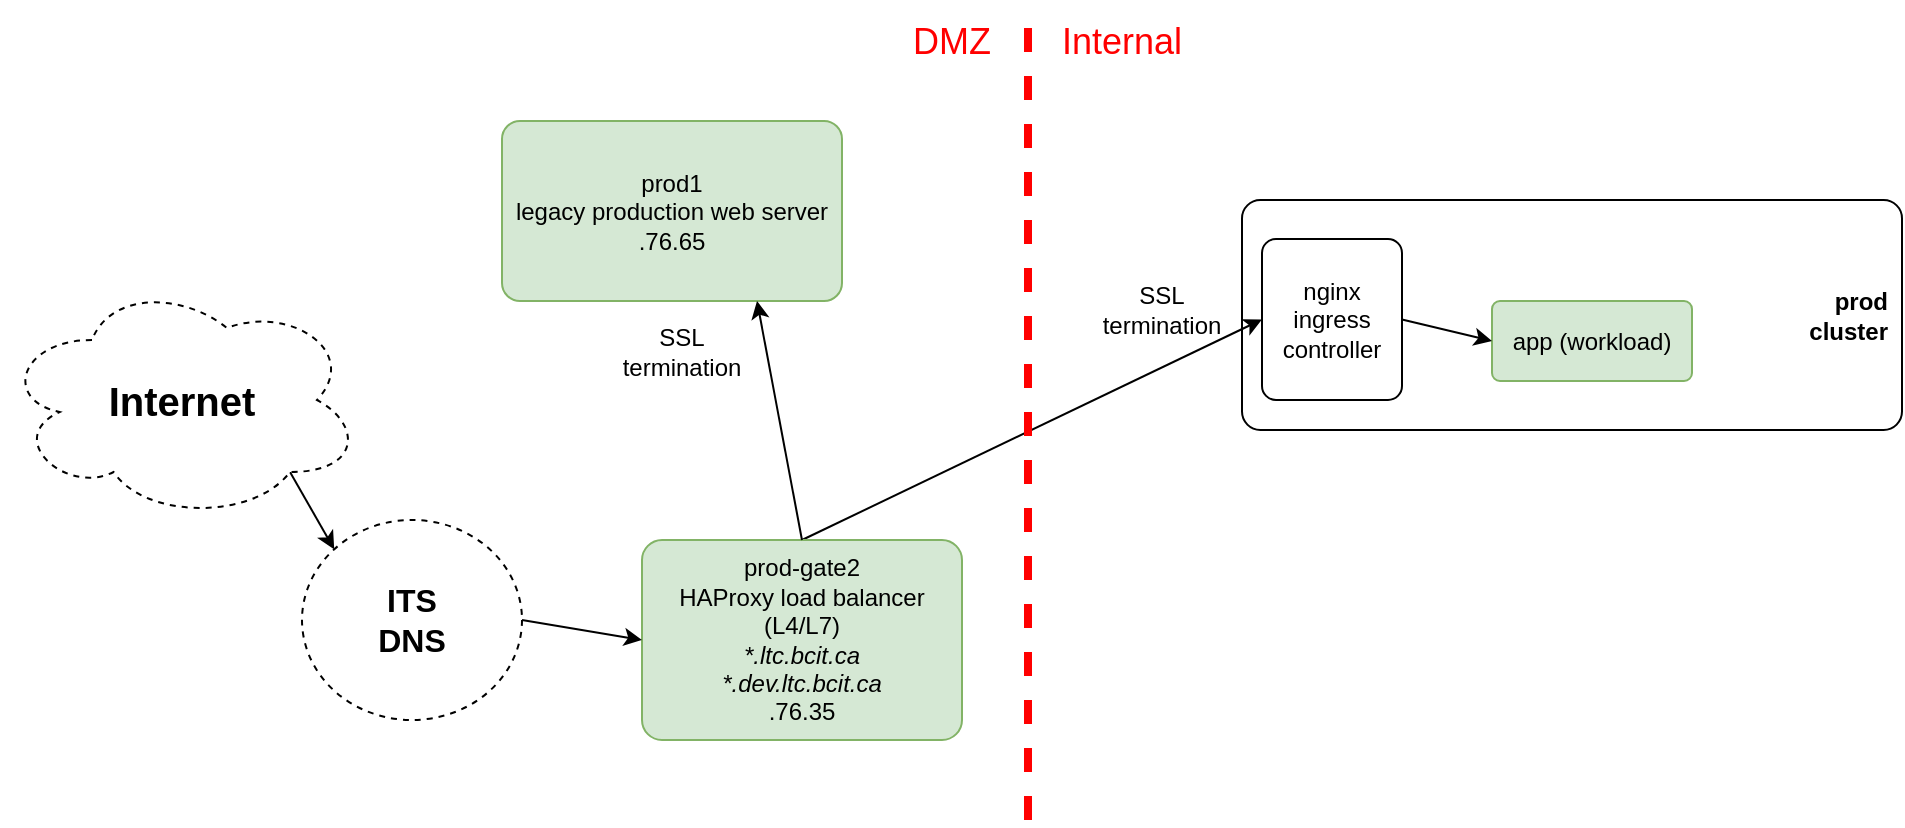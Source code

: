 <mxfile version="16.4.0" type="device"><diagram id="jypZsJmhGCqAaLn2Il6_" name="Page-1"><mxGraphModel dx="1956" dy="829" grid="1" gridSize="10" guides="1" tooltips="1" connect="1" arrows="1" fold="1" page="1" pageScale="1" pageWidth="850" pageHeight="1100" math="0" shadow="0"><root><mxCell id="0"/><mxCell id="1" parent="0"/><mxCell id="ssO4QC-9UpLF29hUccAE-64" style="rounded=0;orthogonalLoop=1;jettySize=auto;html=1;exitX=0.8;exitY=0.8;exitDx=0;exitDy=0;exitPerimeter=0;entryX=0;entryY=0;entryDx=0;entryDy=0;" parent="1" source="ssO4QC-9UpLF29hUccAE-2" target="ssO4QC-9UpLF29hUccAE-63" edge="1"><mxGeometry relative="1" as="geometry"><mxPoint x="-701" y="735.5" as="targetPoint"/><mxPoint x="-307" y="760" as="sourcePoint"/></mxGeometry></mxCell><mxCell id="ssO4QC-9UpLF29hUccAE-2" value="&lt;b&gt;&lt;font style=&quot;font-size: 20px&quot;&gt;Internet&lt;/font&gt;&lt;/b&gt;" style="ellipse;shape=cloud;whiteSpace=wrap;html=1;align=center;dashed=1;" parent="1" vertex="1"><mxGeometry x="-400" y="700" width="180" height="120" as="geometry"/></mxCell><mxCell id="ssO4QC-9UpLF29hUccAE-78" style="edgeStyle=none;orthogonalLoop=1;jettySize=auto;html=1;exitX=0.5;exitY=0;exitDx=0;exitDy=0;entryX=0;entryY=0.5;entryDx=0;entryDy=0;" parent="1" source="ssO4QC-9UpLF29hUccAE-3" target="U7uF_MtVYGgiVAcWDa_c-1" edge="1"><mxGeometry relative="1" as="geometry"><mxPoint x="284" y="712" as="targetPoint"/></mxGeometry></mxCell><mxCell id="ssO4QC-9UpLF29hUccAE-3" value="prod-gate2&lt;br&gt;HAProxy load balancer (L4/L7)&lt;br&gt;&lt;i&gt;*.ltc.bcit.ca&lt;br&gt;&lt;/i&gt;&lt;i&gt;*.dev.ltc.bcit.ca&lt;br&gt;&lt;/i&gt;.76.35" style="rounded=1;arcSize=10;whiteSpace=wrap;html=1;align=center;fillColor=#d5e8d4;strokeColor=#82b366;" parent="1" vertex="1"><mxGeometry x="-80" y="830" width="160" height="100" as="geometry"/></mxCell><mxCell id="ssO4QC-9UpLF29hUccAE-30" value="prod1&lt;br&gt;legacy production web server&lt;br&gt;.76.65" style="rounded=1;arcSize=10;whiteSpace=wrap;html=1;align=center;fillColor=#d5e8d4;strokeColor=#82b366;" parent="1" vertex="1"><mxGeometry x="-150" y="620.5" width="170" height="90" as="geometry"/></mxCell><mxCell id="ssO4QC-9UpLF29hUccAE-69" style="edgeStyle=none;orthogonalLoop=1;jettySize=auto;html=1;entryX=0;entryY=0.5;entryDx=0;entryDy=0;exitX=1;exitY=0.5;exitDx=0;exitDy=0;strokeWidth=1;strokeColor=#000000;" parent="1" source="ssO4QC-9UpLF29hUccAE-63" target="ssO4QC-9UpLF29hUccAE-3" edge="1"><mxGeometry relative="1" as="geometry"><mxPoint x="-671.25" y="820.5" as="sourcePoint"/><mxPoint x="-487.27" y="732.53" as="targetPoint"/></mxGeometry></mxCell><mxCell id="ssO4QC-9UpLF29hUccAE-63" value="&lt;b style=&quot;font-size: 16px&quot;&gt;ITS&lt;br&gt;DNS&lt;/b&gt;" style="ellipse;whiteSpace=wrap;html=1;align=center;dashed=1;rounded=1;fillColor=none;" parent="1" vertex="1"><mxGeometry x="-250" y="820" width="110" height="100" as="geometry"/></mxCell><mxCell id="LwrFlGE9gnEI0ruCcwtA-46" value="&lt;font color=&quot;#ff0000&quot; style=&quot;font-size: 18px&quot;&gt;DMZ&lt;/font&gt;" style="text;html=1;strokeColor=none;fillColor=none;align=center;verticalAlign=middle;whiteSpace=wrap;rounded=0;dashed=1;fontSize=20;labelPosition=center;verticalLabelPosition=middle;" parent="1" vertex="1"><mxGeometry x="40" y="560" width="70" height="40" as="geometry"/></mxCell><mxCell id="LwrFlGE9gnEI0ruCcwtA-48" value="&lt;font color=&quot;#ff0000&quot; style=&quot;font-size: 18px&quot;&gt;Internal&lt;/font&gt;" style="text;html=1;strokeColor=none;fillColor=none;align=center;verticalAlign=middle;whiteSpace=wrap;rounded=0;dashed=1;fontSize=20;" parent="1" vertex="1"><mxGeometry x="110" y="560" width="100" height="40" as="geometry"/></mxCell><mxCell id="LwrFlGE9gnEI0ruCcwtA-50" value="" style="endArrow=none;dashed=1;html=1;strokeWidth=4;rounded=1;fontSize=26;fontColor=#FF0000;strokeColor=#FF0000;" parent="1" edge="1"><mxGeometry width="50" height="50" relative="1" as="geometry"><mxPoint x="113" y="970" as="sourcePoint"/><mxPoint x="113" y="570" as="targetPoint"/></mxGeometry></mxCell><mxCell id="ssO4QC-9UpLF29hUccAE-26" value="&lt;b&gt;prod&lt;br&gt;cluster&lt;/b&gt;" style="shape=ext;margin=3;double=0;whiteSpace=wrap;html=1;align=right;fillColor=none;rounded=1;spacingRight=5;arcSize=8;" parent="1" vertex="1"><mxGeometry x="220" y="660" width="330" height="115" as="geometry"/></mxCell><mxCell id="ssO4QC-9UpLF29hUccAE-12" value="app (workload)" style="rounded=1;arcSize=10;whiteSpace=wrap;html=1;align=center;fillColor=#d5e8d4;strokeColor=#82b366;" parent="1" vertex="1"><mxGeometry x="345" y="710.5" width="100" height="40" as="geometry"/></mxCell><mxCell id="U7uF_MtVYGgiVAcWDa_c-1" value="nginx ingress controller" style="rounded=1;arcSize=10;whiteSpace=wrap;html=1;align=center;" vertex="1" parent="1"><mxGeometry x="230" y="679.5" width="70" height="80.5" as="geometry"/></mxCell><mxCell id="U7uF_MtVYGgiVAcWDa_c-2" style="edgeStyle=none;orthogonalLoop=1;jettySize=auto;html=1;exitX=1;exitY=0.5;exitDx=0;exitDy=0;entryX=0;entryY=0.5;entryDx=0;entryDy=0;" edge="1" parent="1" source="U7uF_MtVYGgiVAcWDa_c-1" target="ssO4QC-9UpLF29hUccAE-12"><mxGeometry relative="1" as="geometry"><mxPoint x="230" y="756.25" as="targetPoint"/><mxPoint x="-60" y="785" as="sourcePoint"/></mxGeometry></mxCell><mxCell id="U7uF_MtVYGgiVAcWDa_c-3" value="SSL termination" style="text;html=1;strokeColor=none;fillColor=none;align=center;verticalAlign=middle;whiteSpace=wrap;rounded=0;" vertex="1" parent="1"><mxGeometry x="150" y="700" width="60" height="30" as="geometry"/></mxCell><mxCell id="U7uF_MtVYGgiVAcWDa_c-4" value="SSL termination" style="text;html=1;strokeColor=none;fillColor=none;align=center;verticalAlign=middle;whiteSpace=wrap;rounded=0;" vertex="1" parent="1"><mxGeometry x="-90" y="720.5" width="60" height="30" as="geometry"/></mxCell><mxCell id="U7uF_MtVYGgiVAcWDa_c-5" style="edgeStyle=none;orthogonalLoop=1;jettySize=auto;html=1;entryX=0.75;entryY=1;entryDx=0;entryDy=0;exitX=0.5;exitY=0;exitDx=0;exitDy=0;strokeWidth=1;strokeColor=#000000;" edge="1" parent="1" source="ssO4QC-9UpLF29hUccAE-3" target="ssO4QC-9UpLF29hUccAE-30"><mxGeometry relative="1" as="geometry"><mxPoint x="-320" y="840" as="sourcePoint"/><mxPoint x="10.25" y="790" as="targetPoint"/></mxGeometry></mxCell></root></mxGraphModel></diagram></mxfile>